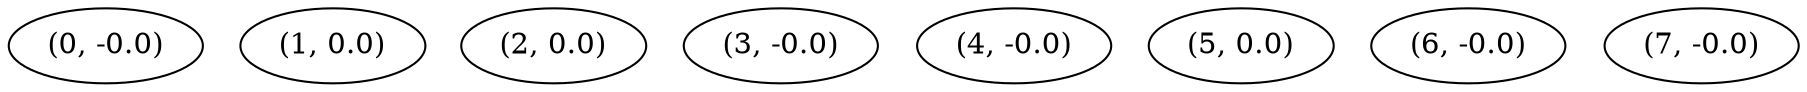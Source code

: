 digraph {
    0 [ label = "(0, -0.0)" ]
    1 [ label = "(1, 0.0)" ]
    2 [ label = "(2, 0.0)" ]
    3 [ label = "(3, -0.0)" ]
    4 [ label = "(4, -0.0)" ]
    5 [ label = "(5, 0.0)" ]
    6 [ label = "(6, -0.0)" ]
    7 [ label = "(7, -0.0)" ]
}

